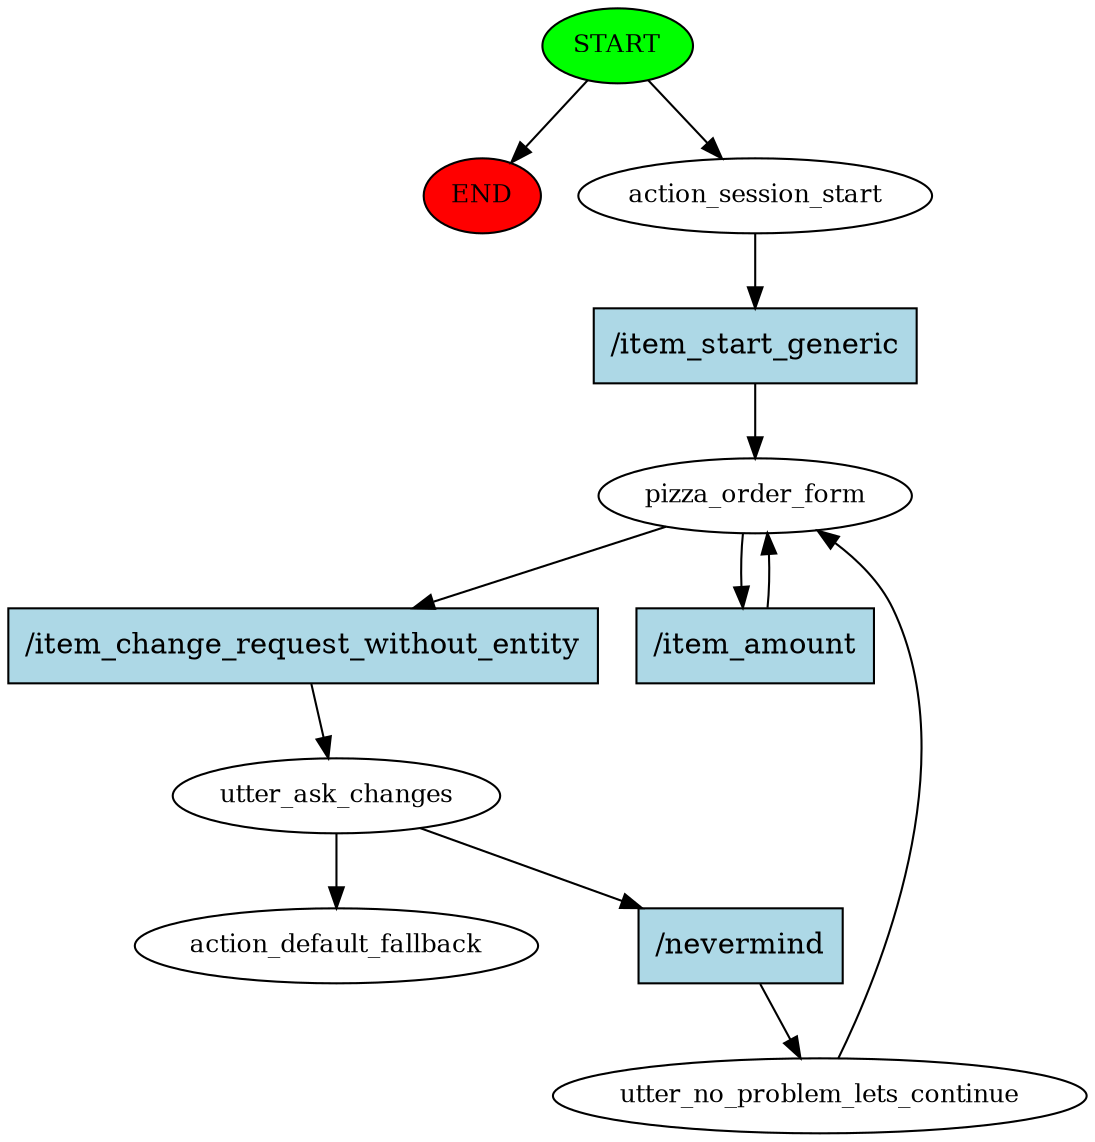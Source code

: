 digraph  {
0 [class="start active", fillcolor=green, fontsize=12, label=START, style=filled];
"-1" [class=end, fillcolor=red, fontsize=12, label=END, style=filled];
1 [class=active, fontsize=12, label=action_session_start];
2 [class=active, fontsize=12, label=pizza_order_form];
3 [class=active, fontsize=12, label=utter_ask_changes];
4 [class=active, fontsize=12, label=utter_no_problem_lets_continue];
8 [class="dashed active", fontsize=12, label=action_default_fallback];
9 [class="intent active", fillcolor=lightblue, label="/item_start_generic", shape=rect, style=filled];
10 [class="intent active", fillcolor=lightblue, label="/item_change_request_without_entity", shape=rect, style=filled];
11 [class="intent active", fillcolor=lightblue, label="/item_amount", shape=rect, style=filled];
12 [class="intent active", fillcolor=lightblue, label="/nevermind", shape=rect, style=filled];
0 -> "-1"  [class="", key=NONE, label=""];
0 -> 1  [class=active, key=NONE, label=""];
1 -> 9  [class=active, key=0];
2 -> 10  [class=active, key=0];
2 -> 11  [class=active, key=0];
3 -> 8  [class=active, key=NONE, label=""];
3 -> 12  [class=active, key=0];
4 -> 2  [class=active, key=NONE, label=""];
9 -> 2  [class=active, key=0];
10 -> 3  [class=active, key=0];
11 -> 2  [class=active, key=0];
12 -> 4  [class=active, key=0];
}
